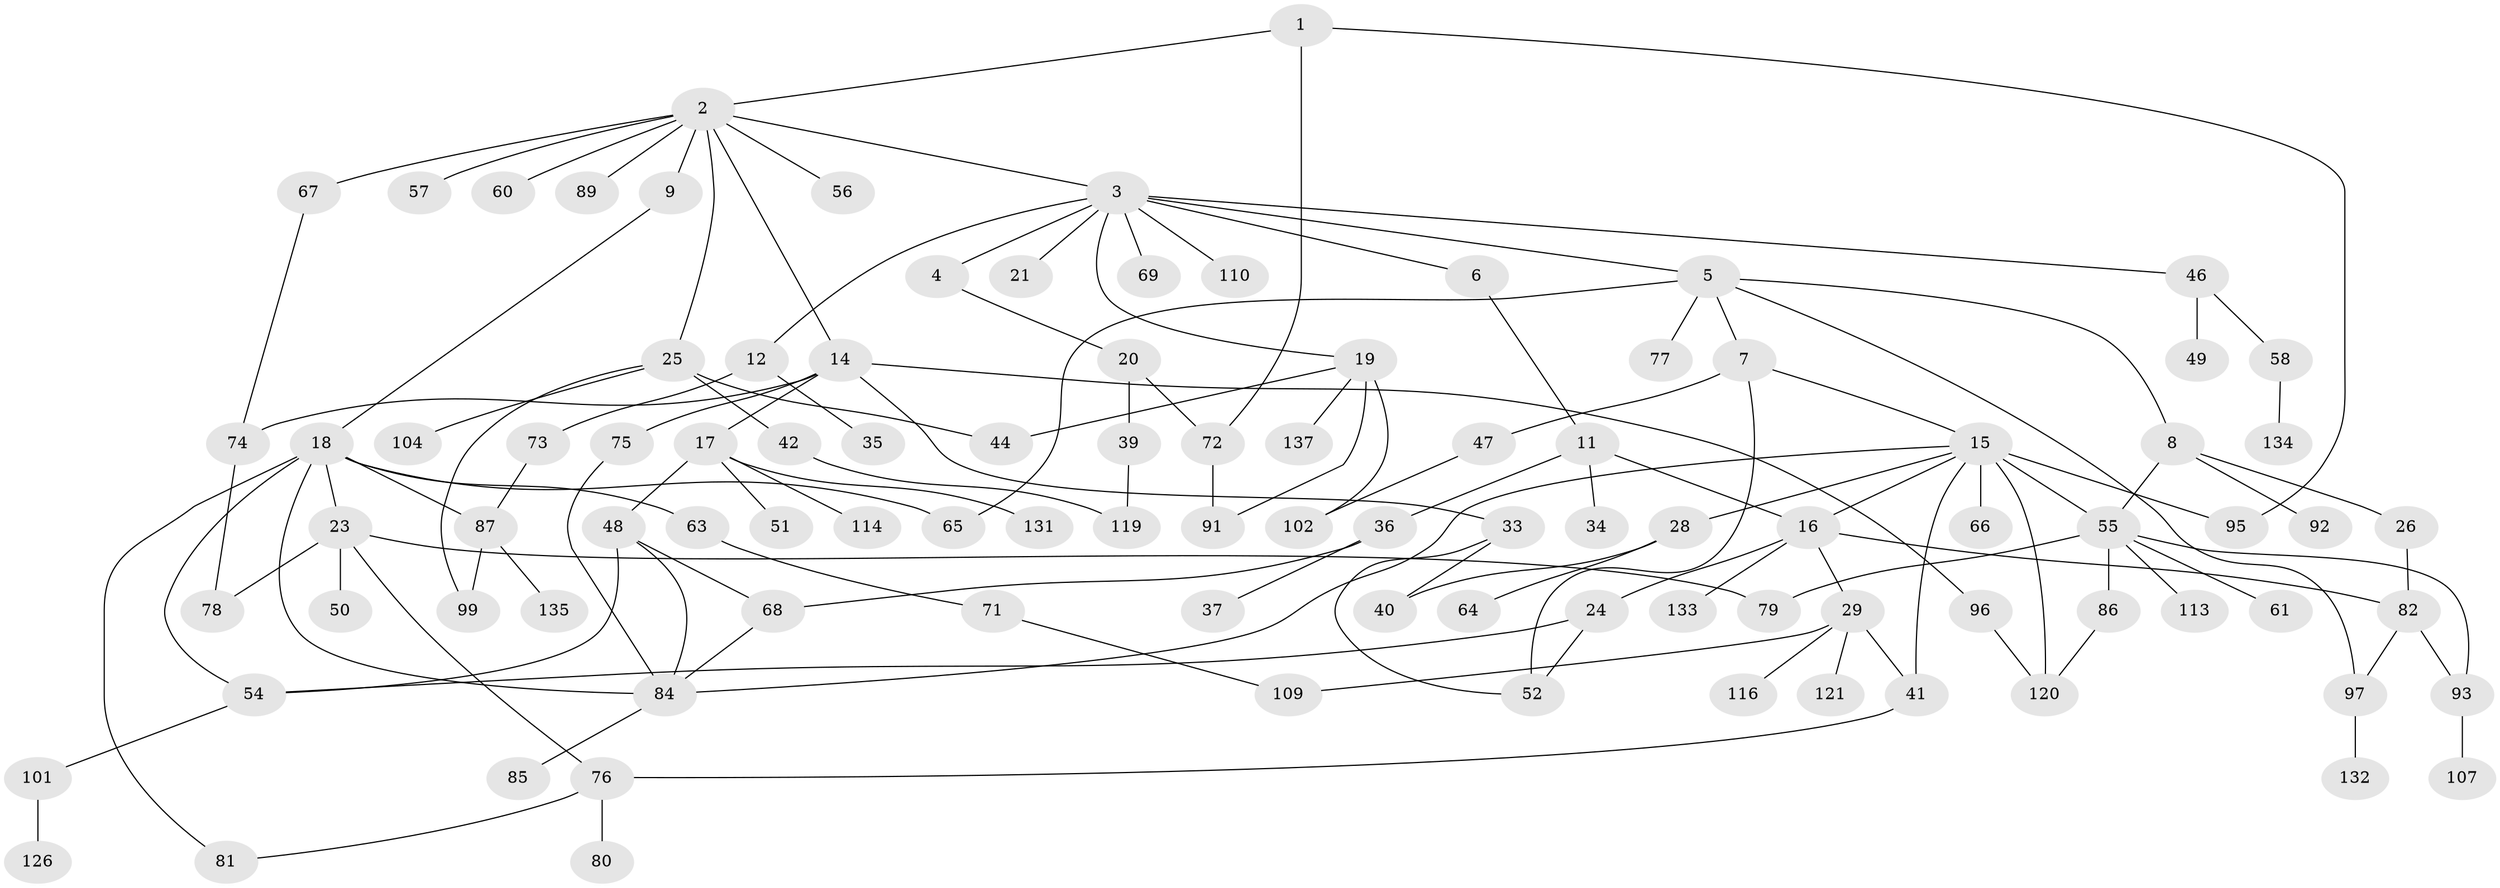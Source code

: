 // Generated by graph-tools (version 1.1) at 2025/23/03/03/25 07:23:34]
// undirected, 99 vertices, 131 edges
graph export_dot {
graph [start="1"]
  node [color=gray90,style=filled];
  1;
  2 [super="+13"];
  3 [super="+10"];
  4;
  5 [super="+53"];
  6;
  7 [super="+108"];
  8 [super="+111"];
  9;
  11 [super="+31"];
  12 [super="+136"];
  14 [super="+22"];
  15 [super="+43"];
  16 [super="+38"];
  17 [super="+30"];
  18 [super="+124"];
  19 [super="+122"];
  20 [super="+45"];
  21;
  23 [super="+115"];
  24 [super="+27"];
  25 [super="+32"];
  26;
  28;
  29 [super="+88"];
  33 [super="+123"];
  34;
  35;
  36;
  37;
  39;
  40;
  41;
  42;
  44;
  46 [super="+128"];
  47 [super="+90"];
  48 [super="+59"];
  49;
  50;
  51;
  52 [super="+117"];
  54 [super="+98"];
  55 [super="+62"];
  56;
  57;
  58;
  60 [super="+83"];
  61 [super="+138"];
  63;
  64 [super="+70"];
  65;
  66;
  67;
  68;
  69;
  71;
  72 [super="+100"];
  73;
  74;
  75;
  76 [super="+127"];
  77;
  78;
  79;
  80;
  81 [super="+125"];
  82 [super="+118"];
  84 [super="+106"];
  85;
  86;
  87 [super="+94"];
  89;
  91;
  92;
  93;
  95 [super="+105"];
  96;
  97 [super="+103"];
  99;
  101;
  102;
  104;
  107 [super="+130"];
  109 [super="+112"];
  110;
  113;
  114;
  116;
  119 [super="+129"];
  120;
  121;
  126;
  131;
  132;
  133;
  134;
  135;
  137;
  1 -- 2;
  1 -- 95;
  1 -- 72;
  2 -- 3;
  2 -- 9;
  2 -- 57;
  2 -- 60;
  2 -- 67;
  2 -- 25;
  2 -- 56;
  2 -- 89;
  2 -- 14;
  3 -- 4;
  3 -- 5;
  3 -- 6;
  3 -- 12;
  3 -- 19;
  3 -- 21;
  3 -- 46;
  3 -- 69;
  3 -- 110;
  4 -- 20;
  5 -- 7;
  5 -- 8;
  5 -- 65;
  5 -- 77;
  5 -- 97;
  6 -- 11;
  7 -- 15;
  7 -- 47;
  7 -- 52;
  8 -- 26;
  8 -- 92;
  8 -- 55;
  9 -- 18;
  11 -- 34;
  11 -- 16;
  11 -- 36;
  12 -- 35;
  12 -- 73;
  14 -- 17;
  14 -- 33;
  14 -- 74;
  14 -- 75;
  14 -- 96;
  15 -- 16;
  15 -- 28;
  15 -- 41;
  15 -- 55 [weight=2];
  15 -- 66;
  15 -- 84;
  15 -- 95;
  15 -- 120;
  16 -- 24;
  16 -- 29;
  16 -- 82;
  16 -- 133;
  17 -- 51;
  17 -- 114;
  17 -- 48;
  17 -- 131;
  18 -- 23;
  18 -- 63;
  18 -- 81;
  18 -- 65;
  18 -- 84;
  18 -- 54;
  18 -- 87;
  19 -- 44;
  19 -- 102;
  19 -- 137;
  19 -- 91;
  20 -- 39;
  20 -- 72;
  23 -- 50;
  23 -- 76;
  23 -- 79;
  23 -- 78;
  24 -- 54;
  24 -- 52;
  25 -- 42;
  25 -- 44;
  25 -- 104;
  25 -- 99;
  26 -- 82;
  28 -- 40;
  28 -- 64;
  29 -- 109;
  29 -- 116;
  29 -- 121;
  29 -- 41;
  33 -- 52;
  33 -- 40;
  36 -- 37;
  36 -- 68;
  39 -- 119;
  41 -- 76;
  42 -- 119;
  46 -- 49;
  46 -- 58;
  47 -- 102;
  48 -- 84;
  48 -- 54;
  48 -- 68;
  54 -- 101;
  55 -- 61;
  55 -- 79;
  55 -- 113;
  55 -- 86;
  55 -- 93;
  58 -- 134;
  63 -- 71;
  67 -- 74;
  68 -- 84;
  71 -- 109;
  72 -- 91 [weight=2];
  73 -- 87;
  74 -- 78;
  75 -- 84;
  76 -- 80;
  76 -- 81;
  82 -- 97;
  82 -- 93;
  84 -- 85;
  86 -- 120;
  87 -- 99;
  87 -- 135;
  93 -- 107;
  96 -- 120;
  97 -- 132;
  101 -- 126;
}
